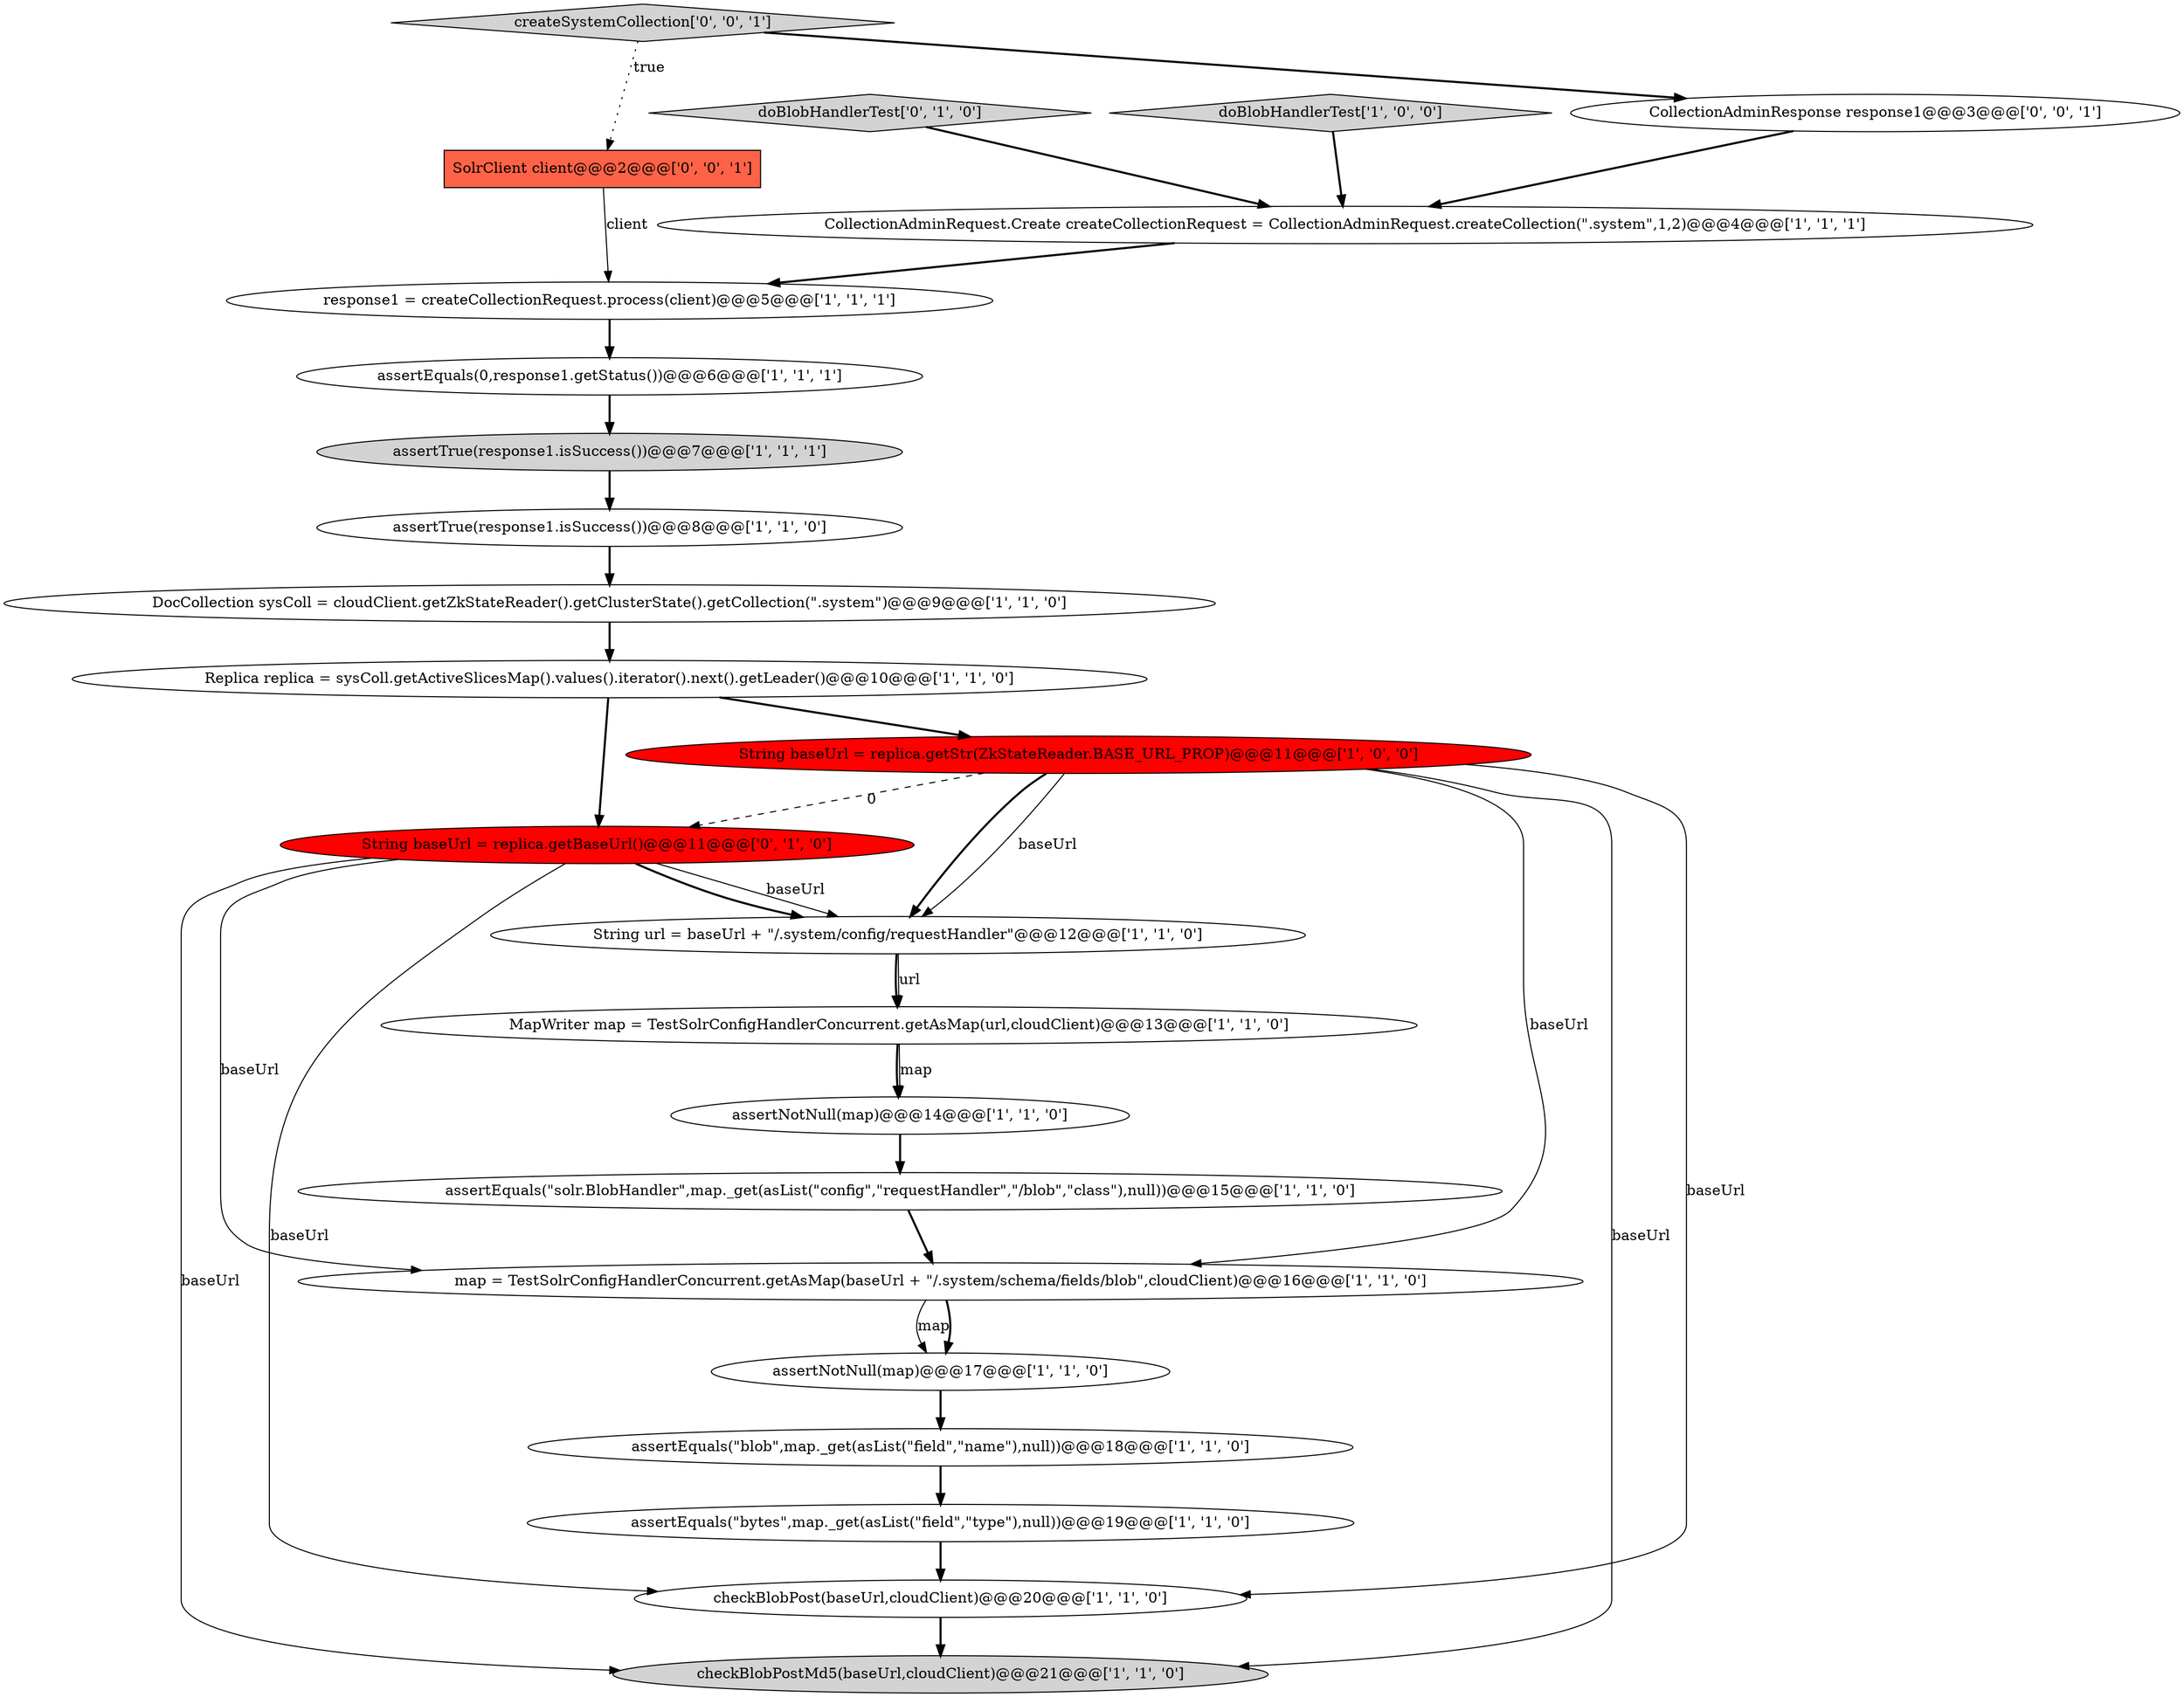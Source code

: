 digraph {
21 [style = filled, label = "CollectionAdminResponse response1@@@3@@@['0', '0', '1']", fillcolor = white, shape = ellipse image = "AAA0AAABBB3BBB"];
18 [style = filled, label = "map = TestSolrConfigHandlerConcurrent.getAsMap(baseUrl + \"/.system/schema/fields/blob\",cloudClient)@@@16@@@['1', '1', '0']", fillcolor = white, shape = ellipse image = "AAA0AAABBB1BBB"];
7 [style = filled, label = "checkBlobPost(baseUrl,cloudClient)@@@20@@@['1', '1', '0']", fillcolor = white, shape = ellipse image = "AAA0AAABBB1BBB"];
1 [style = filled, label = "assertEquals(\"bytes\",map._get(asList(\"field\",\"type\"),null))@@@19@@@['1', '1', '0']", fillcolor = white, shape = ellipse image = "AAA0AAABBB1BBB"];
9 [style = filled, label = "response1 = createCollectionRequest.process(client)@@@5@@@['1', '1', '1']", fillcolor = white, shape = ellipse image = "AAA0AAABBB1BBB"];
23 [style = filled, label = "createSystemCollection['0', '0', '1']", fillcolor = lightgray, shape = diamond image = "AAA0AAABBB3BBB"];
6 [style = filled, label = "assertEquals(\"solr.BlobHandler\",map._get(asList(\"config\",\"requestHandler\",\"/blob\",\"class\"),null))@@@15@@@['1', '1', '0']", fillcolor = white, shape = ellipse image = "AAA0AAABBB1BBB"];
0 [style = filled, label = "Replica replica = sysColl.getActiveSlicesMap().values().iterator().next().getLeader()@@@10@@@['1', '1', '0']", fillcolor = white, shape = ellipse image = "AAA0AAABBB1BBB"];
19 [style = filled, label = "doBlobHandlerTest['0', '1', '0']", fillcolor = lightgray, shape = diamond image = "AAA0AAABBB2BBB"];
3 [style = filled, label = "assertEquals(\"blob\",map._get(asList(\"field\",\"name\"),null))@@@18@@@['1', '1', '0']", fillcolor = white, shape = ellipse image = "AAA0AAABBB1BBB"];
13 [style = filled, label = "assertNotNull(map)@@@17@@@['1', '1', '0']", fillcolor = white, shape = ellipse image = "AAA0AAABBB1BBB"];
8 [style = filled, label = "doBlobHandlerTest['1', '0', '0']", fillcolor = lightgray, shape = diamond image = "AAA0AAABBB1BBB"];
20 [style = filled, label = "String baseUrl = replica.getBaseUrl()@@@11@@@['0', '1', '0']", fillcolor = red, shape = ellipse image = "AAA1AAABBB2BBB"];
5 [style = filled, label = "MapWriter map = TestSolrConfigHandlerConcurrent.getAsMap(url,cloudClient)@@@13@@@['1', '1', '0']", fillcolor = white, shape = ellipse image = "AAA0AAABBB1BBB"];
17 [style = filled, label = "assertTrue(response1.isSuccess())@@@7@@@['1', '1', '1']", fillcolor = lightgray, shape = ellipse image = "AAA0AAABBB1BBB"];
12 [style = filled, label = "String url = baseUrl + \"/.system/config/requestHandler\"@@@12@@@['1', '1', '0']", fillcolor = white, shape = ellipse image = "AAA0AAABBB1BBB"];
15 [style = filled, label = "CollectionAdminRequest.Create createCollectionRequest = CollectionAdminRequest.createCollection(\".system\",1,2)@@@4@@@['1', '1', '1']", fillcolor = white, shape = ellipse image = "AAA0AAABBB1BBB"];
2 [style = filled, label = "assertTrue(response1.isSuccess())@@@8@@@['1', '1', '0']", fillcolor = white, shape = ellipse image = "AAA0AAABBB1BBB"];
4 [style = filled, label = "checkBlobPostMd5(baseUrl,cloudClient)@@@21@@@['1', '1', '0']", fillcolor = lightgray, shape = ellipse image = "AAA0AAABBB1BBB"];
22 [style = filled, label = "SolrClient client@@@2@@@['0', '0', '1']", fillcolor = tomato, shape = box image = "AAA0AAABBB3BBB"];
16 [style = filled, label = "assertEquals(0,response1.getStatus())@@@6@@@['1', '1', '1']", fillcolor = white, shape = ellipse image = "AAA0AAABBB1BBB"];
11 [style = filled, label = "String baseUrl = replica.getStr(ZkStateReader.BASE_URL_PROP)@@@11@@@['1', '0', '0']", fillcolor = red, shape = ellipse image = "AAA1AAABBB1BBB"];
14 [style = filled, label = "assertNotNull(map)@@@14@@@['1', '1', '0']", fillcolor = white, shape = ellipse image = "AAA0AAABBB1BBB"];
10 [style = filled, label = "DocCollection sysColl = cloudClient.getZkStateReader().getClusterState().getCollection(\".system\")@@@9@@@['1', '1', '0']", fillcolor = white, shape = ellipse image = "AAA0AAABBB1BBB"];
11->18 [style = solid, label="baseUrl"];
11->20 [style = dashed, label="0"];
8->15 [style = bold, label=""];
12->5 [style = bold, label=""];
11->7 [style = solid, label="baseUrl"];
3->1 [style = bold, label=""];
23->22 [style = dotted, label="true"];
6->18 [style = bold, label=""];
21->15 [style = bold, label=""];
12->5 [style = solid, label="url"];
20->12 [style = solid, label="baseUrl"];
11->4 [style = solid, label="baseUrl"];
0->11 [style = bold, label=""];
11->12 [style = bold, label=""];
16->17 [style = bold, label=""];
5->14 [style = bold, label=""];
7->4 [style = bold, label=""];
22->9 [style = solid, label="client"];
2->10 [style = bold, label=""];
1->7 [style = bold, label=""];
20->4 [style = solid, label="baseUrl"];
9->16 [style = bold, label=""];
11->12 [style = solid, label="baseUrl"];
18->13 [style = solid, label="map"];
17->2 [style = bold, label=""];
13->3 [style = bold, label=""];
23->21 [style = bold, label=""];
5->14 [style = solid, label="map"];
15->9 [style = bold, label=""];
10->0 [style = bold, label=""];
20->12 [style = bold, label=""];
20->18 [style = solid, label="baseUrl"];
18->13 [style = bold, label=""];
0->20 [style = bold, label=""];
20->7 [style = solid, label="baseUrl"];
19->15 [style = bold, label=""];
14->6 [style = bold, label=""];
}
